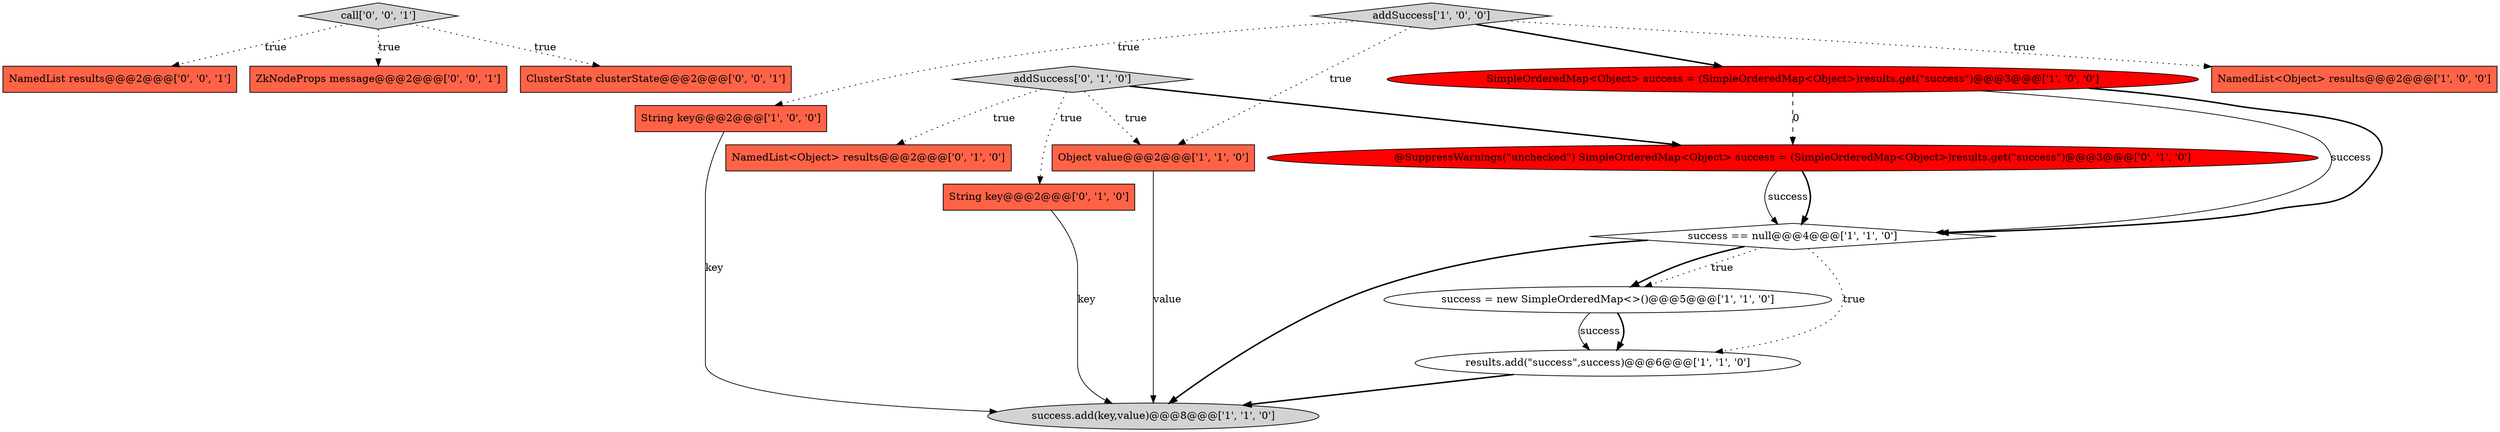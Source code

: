 digraph {
13 [style = filled, label = "NamedList results@@@2@@@['0', '0', '1']", fillcolor = tomato, shape = box image = "AAA0AAABBB3BBB"];
12 [style = filled, label = "@SuppressWarnings(\"unchecked\") SimpleOrderedMap<Object> success = (SimpleOrderedMap<Object>)results.get(\"success\")@@@3@@@['0', '1', '0']", fillcolor = red, shape = ellipse image = "AAA1AAABBB2BBB"];
6 [style = filled, label = "String key@@@2@@@['1', '0', '0']", fillcolor = tomato, shape = box image = "AAA0AAABBB1BBB"];
10 [style = filled, label = "NamedList<Object> results@@@2@@@['0', '1', '0']", fillcolor = tomato, shape = box image = "AAA0AAABBB2BBB"];
8 [style = filled, label = "Object value@@@2@@@['1', '1', '0']", fillcolor = tomato, shape = box image = "AAA0AAABBB1BBB"];
9 [style = filled, label = "String key@@@2@@@['0', '1', '0']", fillcolor = tomato, shape = box image = "AAA0AAABBB2BBB"];
15 [style = filled, label = "ZkNodeProps message@@@2@@@['0', '0', '1']", fillcolor = tomato, shape = box image = "AAA0AAABBB3BBB"];
5 [style = filled, label = "results.add(\"success\",success)@@@6@@@['1', '1', '0']", fillcolor = white, shape = ellipse image = "AAA0AAABBB1BBB"];
11 [style = filled, label = "addSuccess['0', '1', '0']", fillcolor = lightgray, shape = diamond image = "AAA0AAABBB2BBB"];
4 [style = filled, label = "NamedList<Object> results@@@2@@@['1', '0', '0']", fillcolor = tomato, shape = box image = "AAA0AAABBB1BBB"];
3 [style = filled, label = "success = new SimpleOrderedMap<>()@@@5@@@['1', '1', '0']", fillcolor = white, shape = ellipse image = "AAA0AAABBB1BBB"];
2 [style = filled, label = "success == null@@@4@@@['1', '1', '0']", fillcolor = white, shape = diamond image = "AAA0AAABBB1BBB"];
0 [style = filled, label = "success.add(key,value)@@@8@@@['1', '1', '0']", fillcolor = lightgray, shape = ellipse image = "AAA0AAABBB1BBB"];
1 [style = filled, label = "SimpleOrderedMap<Object> success = (SimpleOrderedMap<Object>)results.get(\"success\")@@@3@@@['1', '0', '0']", fillcolor = red, shape = ellipse image = "AAA1AAABBB1BBB"];
7 [style = filled, label = "addSuccess['1', '0', '0']", fillcolor = lightgray, shape = diamond image = "AAA0AAABBB1BBB"];
14 [style = filled, label = "ClusterState clusterState@@@2@@@['0', '0', '1']", fillcolor = tomato, shape = box image = "AAA0AAABBB3BBB"];
16 [style = filled, label = "call['0', '0', '1']", fillcolor = lightgray, shape = diamond image = "AAA0AAABBB3BBB"];
2->3 [style = dotted, label="true"];
7->6 [style = dotted, label="true"];
7->1 [style = bold, label=""];
16->13 [style = dotted, label="true"];
11->10 [style = dotted, label="true"];
8->0 [style = solid, label="value"];
2->3 [style = bold, label=""];
11->9 [style = dotted, label="true"];
11->12 [style = bold, label=""];
12->2 [style = solid, label="success"];
1->12 [style = dashed, label="0"];
12->2 [style = bold, label=""];
3->5 [style = bold, label=""];
2->0 [style = bold, label=""];
6->0 [style = solid, label="key"];
5->0 [style = bold, label=""];
1->2 [style = solid, label="success"];
7->4 [style = dotted, label="true"];
16->14 [style = dotted, label="true"];
11->8 [style = dotted, label="true"];
1->2 [style = bold, label=""];
3->5 [style = solid, label="success"];
2->5 [style = dotted, label="true"];
7->8 [style = dotted, label="true"];
9->0 [style = solid, label="key"];
16->15 [style = dotted, label="true"];
}
